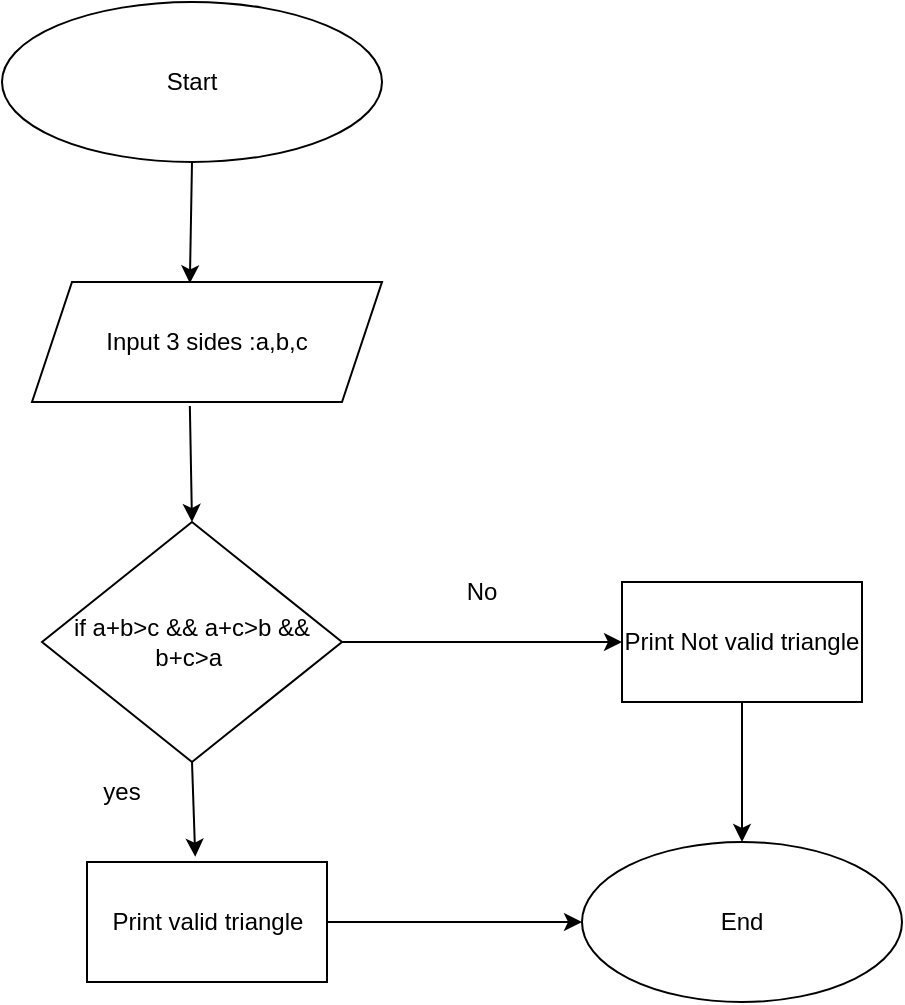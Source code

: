 <mxfile version="22.1.16" type="github">
  <diagram name="Page-1" id="lhN5MlSb6HeAeQ6gjcnq">
    <mxGraphModel dx="794" dy="412" grid="1" gridSize="10" guides="1" tooltips="1" connect="1" arrows="1" fold="1" page="1" pageScale="1" pageWidth="850" pageHeight="1100" math="0" shadow="0">
      <root>
        <mxCell id="0" />
        <mxCell id="1" parent="0" />
        <mxCell id="XAzjqRuDNwCJFsnrkKFg-1" value="Start" style="ellipse;whiteSpace=wrap;html=1;" vertex="1" parent="1">
          <mxGeometry x="320" y="30" width="190" height="80" as="geometry" />
        </mxCell>
        <mxCell id="XAzjqRuDNwCJFsnrkKFg-2" value="Input 3 sides :a,b,c" style="shape=parallelogram;perimeter=parallelogramPerimeter;whiteSpace=wrap;html=1;fixedSize=1;" vertex="1" parent="1">
          <mxGeometry x="335" y="170" width="175" height="60" as="geometry" />
        </mxCell>
        <mxCell id="XAzjqRuDNwCJFsnrkKFg-3" value="if a+b&amp;gt;c &amp;amp;&amp;amp; a+c&amp;gt;b &amp;amp;&amp;amp; b+c&amp;gt;a&amp;nbsp;" style="rhombus;whiteSpace=wrap;html=1;" vertex="1" parent="1">
          <mxGeometry x="340" y="290" width="150" height="120" as="geometry" />
        </mxCell>
        <mxCell id="XAzjqRuDNwCJFsnrkKFg-4" value="Print valid triangle" style="rounded=0;whiteSpace=wrap;html=1;" vertex="1" parent="1">
          <mxGeometry x="362.5" y="460" width="120" height="60" as="geometry" />
        </mxCell>
        <mxCell id="XAzjqRuDNwCJFsnrkKFg-5" value="Print Not valid triangle" style="rounded=0;whiteSpace=wrap;html=1;" vertex="1" parent="1">
          <mxGeometry x="630" y="320" width="120" height="60" as="geometry" />
        </mxCell>
        <mxCell id="XAzjqRuDNwCJFsnrkKFg-6" value="End" style="ellipse;whiteSpace=wrap;html=1;" vertex="1" parent="1">
          <mxGeometry x="610" y="450" width="160" height="80" as="geometry" />
        </mxCell>
        <mxCell id="XAzjqRuDNwCJFsnrkKFg-7" value="" style="endArrow=classic;html=1;rounded=0;exitX=0.5;exitY=1;exitDx=0;exitDy=0;entryX=0.451;entryY=0.011;entryDx=0;entryDy=0;entryPerimeter=0;" edge="1" parent="1" source="XAzjqRuDNwCJFsnrkKFg-1" target="XAzjqRuDNwCJFsnrkKFg-2">
          <mxGeometry width="50" height="50" relative="1" as="geometry">
            <mxPoint x="380" y="340" as="sourcePoint" />
            <mxPoint x="430" y="290" as="targetPoint" />
          </mxGeometry>
        </mxCell>
        <mxCell id="XAzjqRuDNwCJFsnrkKFg-8" value="" style="endArrow=classic;html=1;rounded=0;exitX=0.451;exitY=1.033;exitDx=0;exitDy=0;entryX=0.5;entryY=0;entryDx=0;entryDy=0;exitPerimeter=0;" edge="1" parent="1" source="XAzjqRuDNwCJFsnrkKFg-2" target="XAzjqRuDNwCJFsnrkKFg-3">
          <mxGeometry width="50" height="50" relative="1" as="geometry">
            <mxPoint x="380" y="340" as="sourcePoint" />
            <mxPoint x="430" y="290" as="targetPoint" />
          </mxGeometry>
        </mxCell>
        <mxCell id="XAzjqRuDNwCJFsnrkKFg-9" value="" style="endArrow=classic;html=1;rounded=0;exitX=0.5;exitY=1;exitDx=0;exitDy=0;entryX=0.451;entryY=-0.044;entryDx=0;entryDy=0;entryPerimeter=0;" edge="1" parent="1" source="XAzjqRuDNwCJFsnrkKFg-3" target="XAzjqRuDNwCJFsnrkKFg-4">
          <mxGeometry width="50" height="50" relative="1" as="geometry">
            <mxPoint x="380" y="340" as="sourcePoint" />
            <mxPoint x="430" y="290" as="targetPoint" />
          </mxGeometry>
        </mxCell>
        <mxCell id="XAzjqRuDNwCJFsnrkKFg-10" value="" style="endArrow=classic;html=1;rounded=0;exitX=1;exitY=0.5;exitDx=0;exitDy=0;entryX=0;entryY=0.5;entryDx=0;entryDy=0;entryPerimeter=0;" edge="1" parent="1" source="XAzjqRuDNwCJFsnrkKFg-3" target="XAzjqRuDNwCJFsnrkKFg-5">
          <mxGeometry width="50" height="50" relative="1" as="geometry">
            <mxPoint x="380" y="440" as="sourcePoint" />
            <mxPoint x="430" y="390" as="targetPoint" />
          </mxGeometry>
        </mxCell>
        <mxCell id="XAzjqRuDNwCJFsnrkKFg-13" value="" style="endArrow=classic;html=1;rounded=0;exitX=0.5;exitY=1;exitDx=0;exitDy=0;entryX=0.5;entryY=0;entryDx=0;entryDy=0;" edge="1" parent="1" source="XAzjqRuDNwCJFsnrkKFg-5" target="XAzjqRuDNwCJFsnrkKFg-6">
          <mxGeometry width="50" height="50" relative="1" as="geometry">
            <mxPoint x="380" y="440" as="sourcePoint" />
            <mxPoint x="430" y="390" as="targetPoint" />
          </mxGeometry>
        </mxCell>
        <mxCell id="XAzjqRuDNwCJFsnrkKFg-14" value="" style="endArrow=classic;html=1;rounded=0;exitX=1;exitY=0.5;exitDx=0;exitDy=0;" edge="1" parent="1" source="XAzjqRuDNwCJFsnrkKFg-4" target="XAzjqRuDNwCJFsnrkKFg-6">
          <mxGeometry width="50" height="50" relative="1" as="geometry">
            <mxPoint x="380" y="440" as="sourcePoint" />
            <mxPoint x="430" y="390" as="targetPoint" />
          </mxGeometry>
        </mxCell>
        <mxCell id="XAzjqRuDNwCJFsnrkKFg-15" value="yes" style="text;html=1;strokeColor=none;fillColor=none;align=center;verticalAlign=middle;whiteSpace=wrap;rounded=0;" vertex="1" parent="1">
          <mxGeometry x="350" y="410" width="60" height="30" as="geometry" />
        </mxCell>
        <mxCell id="XAzjqRuDNwCJFsnrkKFg-16" value="No" style="text;html=1;strokeColor=none;fillColor=none;align=center;verticalAlign=middle;whiteSpace=wrap;rounded=0;" vertex="1" parent="1">
          <mxGeometry x="530" y="310" width="60" height="30" as="geometry" />
        </mxCell>
      </root>
    </mxGraphModel>
  </diagram>
</mxfile>
